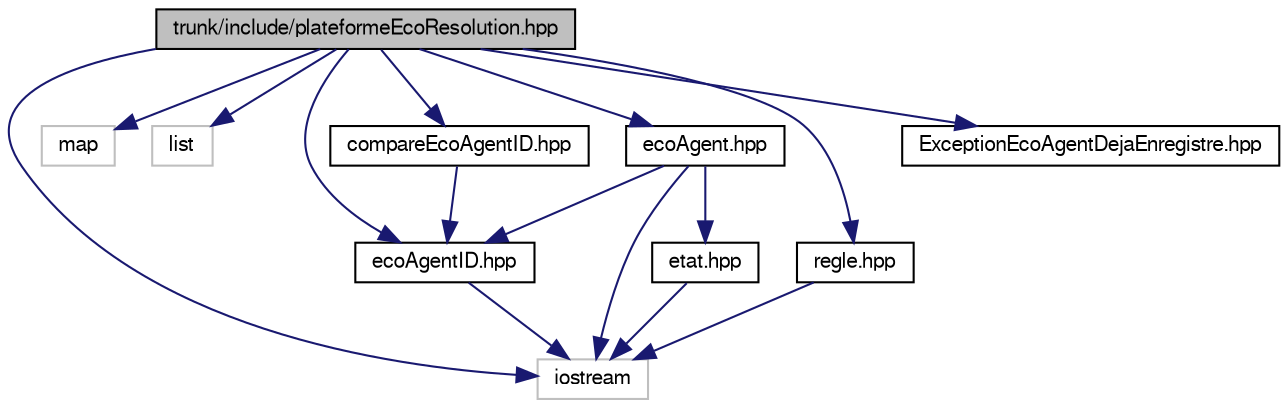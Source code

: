 digraph G
{
  edge [fontname="FreeSans",fontsize="10",labelfontname="FreeSans",labelfontsize="10"];
  node [fontname="FreeSans",fontsize="10",shape=record];
  Node1 [label="trunk/include/plateformeEcoResolution.hpp",height=0.2,width=0.4,color="black", fillcolor="grey75", style="filled" fontcolor="black"];
  Node1 -> Node2 [color="midnightblue",fontsize="10",style="solid"];
  Node2 [label="iostream",height=0.2,width=0.4,color="grey75", fillcolor="white", style="filled"];
  Node1 -> Node3 [color="midnightblue",fontsize="10",style="solid"];
  Node3 [label="map",height=0.2,width=0.4,color="grey75", fillcolor="white", style="filled"];
  Node1 -> Node4 [color="midnightblue",fontsize="10",style="solid"];
  Node4 [label="list",height=0.2,width=0.4,color="grey75", fillcolor="white", style="filled"];
  Node1 -> Node5 [color="midnightblue",fontsize="10",style="solid"];
  Node5 [label="ecoAgentID.hpp",height=0.2,width=0.4,color="black", fillcolor="white", style="filled",URL="$ecoAgentID_8hpp.html",tooltip="Implementation de la classe EcoAgentID."];
  Node5 -> Node2 [color="midnightblue",fontsize="10",style="solid"];
  Node1 -> Node6 [color="midnightblue",fontsize="10",style="solid"];
  Node6 [label="ecoAgent.hpp",height=0.2,width=0.4,color="black", fillcolor="white", style="filled",URL="$ecoAgent_8hpp.html",tooltip="Mise en place de la classe abstraite EcoAgent."];
  Node6 -> Node2 [color="midnightblue",fontsize="10",style="solid"];
  Node6 -> Node5 [color="midnightblue",fontsize="10",style="solid"];
  Node6 -> Node7 [color="midnightblue",fontsize="10",style="solid"];
  Node7 [label="etat.hpp",height=0.2,width=0.4,color="black", fillcolor="white", style="filled",URL="$etat_8hpp.html",tooltip="Enumeration des etats possibles des eco-agents."];
  Node7 -> Node2 [color="midnightblue",fontsize="10",style="solid"];
  Node1 -> Node8 [color="midnightblue",fontsize="10",style="solid"];
  Node8 [label="regle.hpp",height=0.2,width=0.4,color="black", fillcolor="white", style="filled",URL="$regle_8hpp.html",tooltip="Squelette d&#39;une regle pour une plateforme d&#39;eco-resolution."];
  Node8 -> Node2 [color="midnightblue",fontsize="10",style="solid"];
  Node1 -> Node9 [color="midnightblue",fontsize="10",style="solid"];
  Node9 [label="compareEcoAgentID.hpp",height=0.2,width=0.4,color="black", fillcolor="white", style="filled",URL="$compareEcoAgentID_8hpp.html",tooltip="Comparaison d&#39;EcoAgentID."];
  Node9 -> Node5 [color="midnightblue",fontsize="10",style="solid"];
  Node1 -> Node10 [color="midnightblue",fontsize="10",style="solid"];
  Node10 [label="ExceptionEcoAgentDejaEnregistre.hpp",height=0.2,width=0.4,color="black", fillcolor="white", style="filled",URL="$ExceptionEcoAgentDejaEnregistre_8hpp.html",tooltip="Exception lancee lorsqu&#39;on enregistre dans la plateforme un agent qui a deja..."];
}
